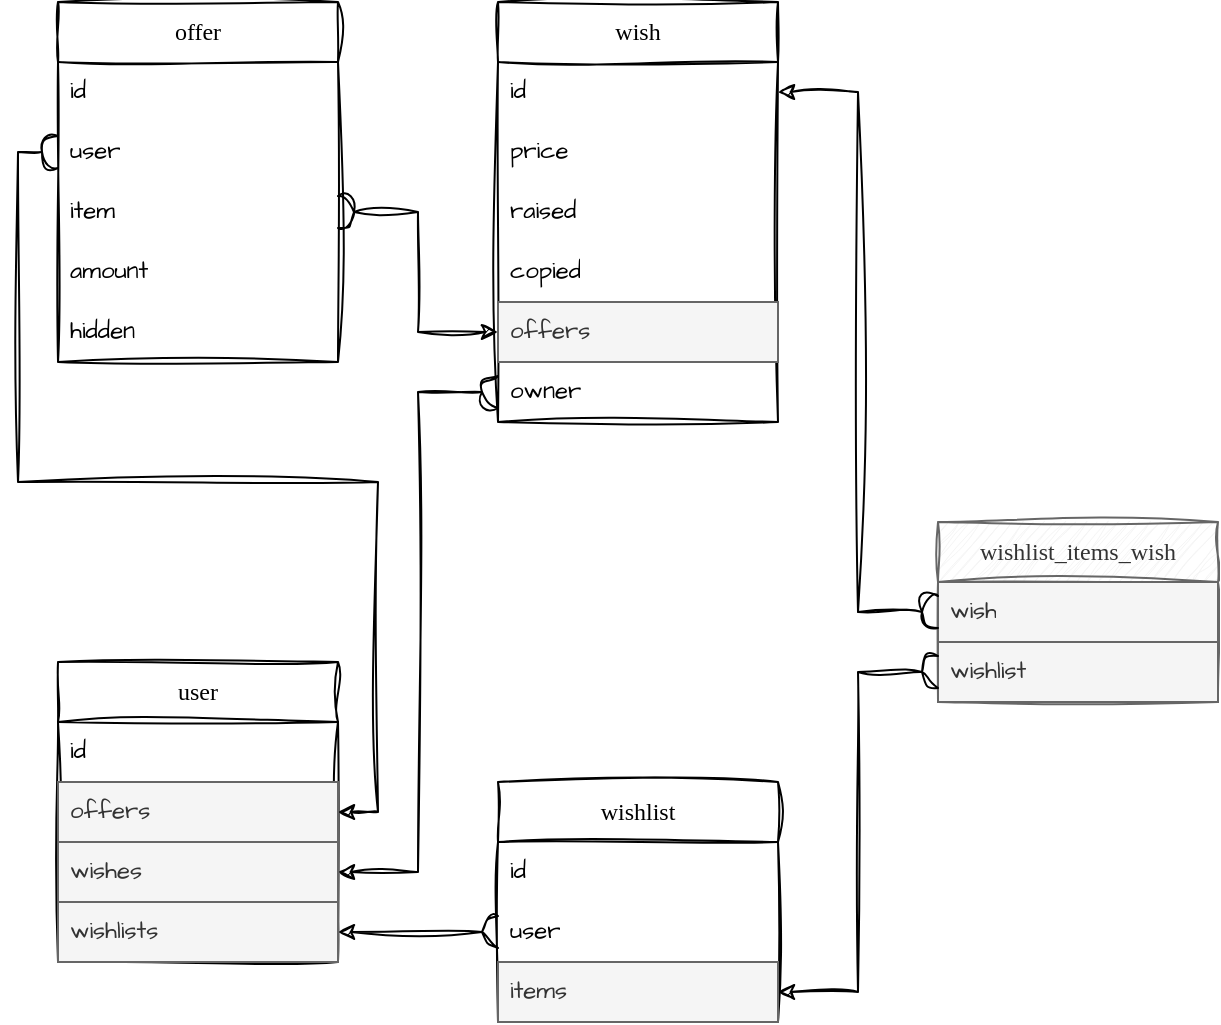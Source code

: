 <mxfile version="24.7.17">
  <diagram name="Страница — 1" id="ayYQM-aC3uwLNP0s42gB">
    <mxGraphModel dx="1183" dy="2292" grid="1" gridSize="10" guides="1" tooltips="1" connect="1" arrows="1" fold="1" page="1" pageScale="1" pageWidth="900" pageHeight="1600" math="0" shadow="0">
      <root>
        <mxCell id="0" />
        <mxCell id="1" parent="0" />
        <mxCell id="QgX2EYQacgY0-vr6M4TL-1" value="user" style="swimlane;fontStyle=0;childLayout=stackLayout;horizontal=1;startSize=30;horizontalStack=0;resizeParent=1;resizeParentMax=0;resizeLast=0;collapsible=1;marginBottom=0;whiteSpace=wrap;html=1;sketch=1;hachureGap=4;jiggle=2;curveFitting=1;fontFamily=Pangolin;fontSource=https%3A%2F%2Ffonts.googleapis.com%2Fcss%3Ffamily%3DPangolin;" vertex="1" parent="1">
          <mxGeometry x="200" y="190" width="140" height="150" as="geometry" />
        </mxCell>
        <mxCell id="QgX2EYQacgY0-vr6M4TL-2" value="id" style="text;strokeColor=none;fillColor=none;align=left;verticalAlign=middle;spacingLeft=4;spacingRight=4;overflow=hidden;points=[[0,0.5],[1,0.5]];portConstraint=eastwest;rotatable=0;whiteSpace=wrap;html=1;fontFamily=Architects Daughter;fontSource=https%3A%2F%2Ffonts.googleapis.com%2Fcss%3Ffamily%3DArchitects%2BDaughter;" vertex="1" parent="QgX2EYQacgY0-vr6M4TL-1">
          <mxGeometry y="30" width="140" height="30" as="geometry" />
        </mxCell>
        <mxCell id="QgX2EYQacgY0-vr6M4TL-38" value="offers" style="text;strokeColor=#666666;fillColor=#f5f5f5;align=left;verticalAlign=middle;spacingLeft=4;spacingRight=4;overflow=hidden;points=[[0,0.5],[1,0.5]];portConstraint=eastwest;rotatable=0;whiteSpace=wrap;html=1;fontFamily=Architects Daughter;fontSource=https%3A%2F%2Ffonts.googleapis.com%2Fcss%3Ffamily%3DArchitects%2BDaughter;fontColor=#333333;" vertex="1" parent="QgX2EYQacgY0-vr6M4TL-1">
          <mxGeometry y="60" width="140" height="30" as="geometry" />
        </mxCell>
        <mxCell id="QgX2EYQacgY0-vr6M4TL-37" value="wishes" style="text;strokeColor=#666666;fillColor=#f5f5f5;align=left;verticalAlign=middle;spacingLeft=4;spacingRight=4;overflow=hidden;points=[[0,0.5],[1,0.5]];portConstraint=eastwest;rotatable=0;whiteSpace=wrap;html=1;fontFamily=Architects Daughter;fontSource=https%3A%2F%2Ffonts.googleapis.com%2Fcss%3Ffamily%3DArchitects%2BDaughter;fontColor=#333333;" vertex="1" parent="QgX2EYQacgY0-vr6M4TL-1">
          <mxGeometry y="90" width="140" height="30" as="geometry" />
        </mxCell>
        <mxCell id="QgX2EYQacgY0-vr6M4TL-39" value="wishlists" style="text;strokeColor=#666666;fillColor=#f5f5f5;align=left;verticalAlign=middle;spacingLeft=4;spacingRight=4;overflow=hidden;points=[[0,0.5],[1,0.5]];portConstraint=eastwest;rotatable=0;whiteSpace=wrap;html=1;fontFamily=Architects Daughter;fontSource=https%3A%2F%2Ffonts.googleapis.com%2Fcss%3Ffamily%3DArchitects%2BDaughter;fontColor=#333333;" vertex="1" parent="QgX2EYQacgY0-vr6M4TL-1">
          <mxGeometry y="120" width="140" height="30" as="geometry" />
        </mxCell>
        <mxCell id="QgX2EYQacgY0-vr6M4TL-5" value="wish" style="swimlane;fontStyle=0;childLayout=stackLayout;horizontal=1;startSize=30;horizontalStack=0;resizeParent=1;resizeParentMax=0;resizeLast=0;collapsible=1;marginBottom=0;whiteSpace=wrap;html=1;sketch=1;hachureGap=4;jiggle=2;curveFitting=1;fontFamily=Pangolin;fontSource=https%3A%2F%2Ffonts.googleapis.com%2Fcss%3Ffamily%3DPangolin;" vertex="1" parent="1">
          <mxGeometry x="420" y="-140" width="140" height="210" as="geometry" />
        </mxCell>
        <mxCell id="QgX2EYQacgY0-vr6M4TL-6" value="id" style="text;strokeColor=none;fillColor=none;align=left;verticalAlign=middle;spacingLeft=4;spacingRight=4;overflow=hidden;points=[[0,0.5],[1,0.5]];portConstraint=eastwest;rotatable=0;whiteSpace=wrap;html=1;fontFamily=Architects Daughter;fontSource=https%3A%2F%2Ffonts.googleapis.com%2Fcss%3Ffamily%3DArchitects%2BDaughter;" vertex="1" parent="QgX2EYQacgY0-vr6M4TL-5">
          <mxGeometry y="30" width="140" height="30" as="geometry" />
        </mxCell>
        <mxCell id="QgX2EYQacgY0-vr6M4TL-7" value="price" style="text;strokeColor=none;fillColor=none;align=left;verticalAlign=middle;spacingLeft=4;spacingRight=4;overflow=hidden;points=[[0,0.5],[1,0.5]];portConstraint=eastwest;rotatable=0;whiteSpace=wrap;html=1;fontFamily=Architects Daughter;fontSource=https%3A%2F%2Ffonts.googleapis.com%2Fcss%3Ffamily%3DArchitects%2BDaughter;" vertex="1" parent="QgX2EYQacgY0-vr6M4TL-5">
          <mxGeometry y="60" width="140" height="30" as="geometry" />
        </mxCell>
        <mxCell id="QgX2EYQacgY0-vr6M4TL-8" value="raised" style="text;strokeColor=none;fillColor=none;align=left;verticalAlign=middle;spacingLeft=4;spacingRight=4;overflow=hidden;points=[[0,0.5],[1,0.5]];portConstraint=eastwest;rotatable=0;whiteSpace=wrap;html=1;fontFamily=Architects Daughter;fontSource=https%3A%2F%2Ffonts.googleapis.com%2Fcss%3Ffamily%3DArchitects%2BDaughter;" vertex="1" parent="QgX2EYQacgY0-vr6M4TL-5">
          <mxGeometry y="90" width="140" height="30" as="geometry" />
        </mxCell>
        <mxCell id="QgX2EYQacgY0-vr6M4TL-10" value="copied" style="text;strokeColor=none;fillColor=none;align=left;verticalAlign=middle;spacingLeft=4;spacingRight=4;overflow=hidden;points=[[0,0.5],[1,0.5]];portConstraint=eastwest;rotatable=0;whiteSpace=wrap;html=1;fontFamily=Architects Daughter;fontSource=https%3A%2F%2Ffonts.googleapis.com%2Fcss%3Ffamily%3DArchitects%2BDaughter;" vertex="1" parent="QgX2EYQacgY0-vr6M4TL-5">
          <mxGeometry y="120" width="140" height="30" as="geometry" />
        </mxCell>
        <mxCell id="QgX2EYQacgY0-vr6M4TL-40" value="offers" style="text;strokeColor=#666666;fillColor=#f5f5f5;align=left;verticalAlign=middle;spacingLeft=4;spacingRight=4;overflow=hidden;points=[[0,0.5],[1,0.5]];portConstraint=eastwest;rotatable=0;whiteSpace=wrap;html=1;fontFamily=Architects Daughter;fontSource=https%3A%2F%2Ffonts.googleapis.com%2Fcss%3Ffamily%3DArchitects%2BDaughter;fontColor=#333333;" vertex="1" parent="QgX2EYQacgY0-vr6M4TL-5">
          <mxGeometry y="150" width="140" height="30" as="geometry" />
        </mxCell>
        <mxCell id="QgX2EYQacgY0-vr6M4TL-9" value="owner" style="text;strokeColor=none;fillColor=none;align=left;verticalAlign=middle;spacingLeft=4;spacingRight=4;overflow=hidden;points=[[0,0.5],[1,0.5]];portConstraint=eastwest;rotatable=0;whiteSpace=wrap;html=1;fontFamily=Architects Daughter;fontSource=https%3A%2F%2Ffonts.googleapis.com%2Fcss%3Ffamily%3DArchitects%2BDaughter;" vertex="1" parent="QgX2EYQacgY0-vr6M4TL-5">
          <mxGeometry y="180" width="140" height="30" as="geometry" />
        </mxCell>
        <mxCell id="QgX2EYQacgY0-vr6M4TL-11" style="edgeStyle=orthogonalEdgeStyle;rounded=0;sketch=1;hachureGap=4;jiggle=2;curveFitting=1;orthogonalLoop=1;jettySize=auto;html=1;fontFamily=Architects Daughter;fontSource=https%3A%2F%2Ffonts.googleapis.com%2Fcss%3Ffamily%3DArchitects%2BDaughter;startArrow=halfCircle;startFill=0;" edge="1" parent="1" source="QgX2EYQacgY0-vr6M4TL-9" target="QgX2EYQacgY0-vr6M4TL-37">
          <mxGeometry relative="1" as="geometry" />
        </mxCell>
        <mxCell id="QgX2EYQacgY0-vr6M4TL-12" value="wishlist" style="swimlane;fontStyle=0;childLayout=stackLayout;horizontal=1;startSize=30;horizontalStack=0;resizeParent=1;resizeParentMax=0;resizeLast=0;collapsible=1;marginBottom=0;whiteSpace=wrap;html=1;sketch=1;hachureGap=4;jiggle=2;curveFitting=1;fontFamily=Pangolin;fontSource=https%3A%2F%2Ffonts.googleapis.com%2Fcss%3Ffamily%3DPangolin;" vertex="1" parent="1">
          <mxGeometry x="420" y="250" width="140" height="120" as="geometry" />
        </mxCell>
        <mxCell id="QgX2EYQacgY0-vr6M4TL-13" value="id" style="text;strokeColor=none;fillColor=none;align=left;verticalAlign=middle;spacingLeft=4;spacingRight=4;overflow=hidden;points=[[0,0.5],[1,0.5]];portConstraint=eastwest;rotatable=0;whiteSpace=wrap;html=1;fontFamily=Architects Daughter;fontSource=https%3A%2F%2Ffonts.googleapis.com%2Fcss%3Ffamily%3DArchitects%2BDaughter;" vertex="1" parent="QgX2EYQacgY0-vr6M4TL-12">
          <mxGeometry y="30" width="140" height="30" as="geometry" />
        </mxCell>
        <mxCell id="QgX2EYQacgY0-vr6M4TL-27" value="user" style="text;strokeColor=none;fillColor=none;align=left;verticalAlign=middle;spacingLeft=4;spacingRight=4;overflow=hidden;points=[[0,0.5],[1,0.5]];portConstraint=eastwest;rotatable=0;whiteSpace=wrap;html=1;fontFamily=Architects Daughter;fontSource=https%3A%2F%2Ffonts.googleapis.com%2Fcss%3Ffamily%3DArchitects%2BDaughter;" vertex="1" parent="QgX2EYQacgY0-vr6M4TL-12">
          <mxGeometry y="60" width="140" height="30" as="geometry" />
        </mxCell>
        <mxCell id="QgX2EYQacgY0-vr6M4TL-41" value="items" style="text;strokeColor=#666666;fillColor=#f5f5f5;align=left;verticalAlign=middle;spacingLeft=4;spacingRight=4;overflow=hidden;points=[[0,0.5],[1,0.5]];portConstraint=eastwest;rotatable=0;whiteSpace=wrap;html=1;fontFamily=Architects Daughter;fontSource=https%3A%2F%2Ffonts.googleapis.com%2Fcss%3Ffamily%3DArchitects%2BDaughter;fontColor=#333333;" vertex="1" parent="QgX2EYQacgY0-vr6M4TL-12">
          <mxGeometry y="90" width="140" height="30" as="geometry" />
        </mxCell>
        <mxCell id="QgX2EYQacgY0-vr6M4TL-18" value="offer" style="swimlane;fontStyle=0;childLayout=stackLayout;horizontal=1;startSize=30;horizontalStack=0;resizeParent=1;resizeParentMax=0;resizeLast=0;collapsible=1;marginBottom=0;whiteSpace=wrap;html=1;sketch=1;hachureGap=4;jiggle=2;curveFitting=1;fontFamily=Pangolin;fontSource=https%3A%2F%2Ffonts.googleapis.com%2Fcss%3Ffamily%3DPangolin;" vertex="1" parent="1">
          <mxGeometry x="200" y="-140" width="140" height="180" as="geometry" />
        </mxCell>
        <mxCell id="QgX2EYQacgY0-vr6M4TL-19" value="id" style="text;strokeColor=none;fillColor=none;align=left;verticalAlign=middle;spacingLeft=4;spacingRight=4;overflow=hidden;points=[[0,0.5],[1,0.5]];portConstraint=eastwest;rotatable=0;whiteSpace=wrap;html=1;fontFamily=Architects Daughter;fontSource=https%3A%2F%2Ffonts.googleapis.com%2Fcss%3Ffamily%3DArchitects%2BDaughter;" vertex="1" parent="QgX2EYQacgY0-vr6M4TL-18">
          <mxGeometry y="30" width="140" height="30" as="geometry" />
        </mxCell>
        <mxCell id="QgX2EYQacgY0-vr6M4TL-20" value="user" style="text;strokeColor=none;fillColor=none;align=left;verticalAlign=middle;spacingLeft=4;spacingRight=4;overflow=hidden;points=[[0,0.5],[1,0.5]];portConstraint=eastwest;rotatable=0;whiteSpace=wrap;html=1;fontFamily=Architects Daughter;fontSource=https%3A%2F%2Ffonts.googleapis.com%2Fcss%3Ffamily%3DArchitects%2BDaughter;" vertex="1" parent="QgX2EYQacgY0-vr6M4TL-18">
          <mxGeometry y="60" width="140" height="30" as="geometry" />
        </mxCell>
        <mxCell id="QgX2EYQacgY0-vr6M4TL-21" value="item" style="text;strokeColor=none;fillColor=none;align=left;verticalAlign=middle;spacingLeft=4;spacingRight=4;overflow=hidden;points=[[0,0.5],[1,0.5]];portConstraint=eastwest;rotatable=0;whiteSpace=wrap;html=1;fontFamily=Architects Daughter;fontSource=https%3A%2F%2Ffonts.googleapis.com%2Fcss%3Ffamily%3DArchitects%2BDaughter;" vertex="1" parent="QgX2EYQacgY0-vr6M4TL-18">
          <mxGeometry y="90" width="140" height="30" as="geometry" />
        </mxCell>
        <mxCell id="QgX2EYQacgY0-vr6M4TL-22" value="amount" style="text;strokeColor=none;fillColor=none;align=left;verticalAlign=middle;spacingLeft=4;spacingRight=4;overflow=hidden;points=[[0,0.5],[1,0.5]];portConstraint=eastwest;rotatable=0;whiteSpace=wrap;html=1;fontFamily=Architects Daughter;fontSource=https%3A%2F%2Ffonts.googleapis.com%2Fcss%3Ffamily%3DArchitects%2BDaughter;" vertex="1" parent="QgX2EYQacgY0-vr6M4TL-18">
          <mxGeometry y="120" width="140" height="30" as="geometry" />
        </mxCell>
        <mxCell id="QgX2EYQacgY0-vr6M4TL-23" value="hidden" style="text;strokeColor=none;fillColor=none;align=left;verticalAlign=middle;spacingLeft=4;spacingRight=4;overflow=hidden;points=[[0,0.5],[1,0.5]];portConstraint=eastwest;rotatable=0;whiteSpace=wrap;html=1;fontFamily=Architects Daughter;fontSource=https%3A%2F%2Ffonts.googleapis.com%2Fcss%3Ffamily%3DArchitects%2BDaughter;" vertex="1" parent="QgX2EYQacgY0-vr6M4TL-18">
          <mxGeometry y="150" width="140" height="30" as="geometry" />
        </mxCell>
        <mxCell id="QgX2EYQacgY0-vr6M4TL-24" style="edgeStyle=orthogonalEdgeStyle;rounded=0;sketch=1;hachureGap=4;jiggle=2;curveFitting=1;orthogonalLoop=1;jettySize=auto;html=1;fontFamily=Architects Daughter;fontSource=https%3A%2F%2Ffonts.googleapis.com%2Fcss%3Ffamily%3DArchitects%2BDaughter;startArrow=halfCircle;startFill=0;" edge="1" parent="1" source="QgX2EYQacgY0-vr6M4TL-20" target="QgX2EYQacgY0-vr6M4TL-38">
          <mxGeometry relative="1" as="geometry">
            <mxPoint x="370" y="185" as="sourcePoint" />
            <mxPoint x="260" y="230" as="targetPoint" />
          </mxGeometry>
        </mxCell>
        <mxCell id="QgX2EYQacgY0-vr6M4TL-26" style="edgeStyle=orthogonalEdgeStyle;rounded=0;sketch=1;hachureGap=4;jiggle=2;curveFitting=1;orthogonalLoop=1;jettySize=auto;html=1;fontFamily=Architects Daughter;fontSource=https%3A%2F%2Ffonts.googleapis.com%2Fcss%3Ffamily%3DArchitects%2BDaughter;startArrow=halfCircle;startFill=0;" edge="1" parent="1" source="QgX2EYQacgY0-vr6M4TL-21" target="QgX2EYQacgY0-vr6M4TL-40">
          <mxGeometry relative="1" as="geometry">
            <mxPoint x="270" y="345" as="sourcePoint" />
            <mxPoint x="200" y="175" as="targetPoint" />
          </mxGeometry>
        </mxCell>
        <mxCell id="QgX2EYQacgY0-vr6M4TL-28" style="edgeStyle=orthogonalEdgeStyle;rounded=0;sketch=1;hachureGap=4;jiggle=2;curveFitting=1;orthogonalLoop=1;jettySize=auto;html=1;fontFamily=Architects Daughter;fontSource=https%3A%2F%2Ffonts.googleapis.com%2Fcss%3Ffamily%3DArchitects%2BDaughter;startArrow=halfCircle;startFill=0;" edge="1" parent="1" source="QgX2EYQacgY0-vr6M4TL-27" target="QgX2EYQacgY0-vr6M4TL-39">
          <mxGeometry relative="1" as="geometry">
            <mxPoint x="430" y="115" as="sourcePoint" />
            <mxPoint x="200" y="175" as="targetPoint" />
          </mxGeometry>
        </mxCell>
        <mxCell id="QgX2EYQacgY0-vr6M4TL-29" value="wishlist_items_wish" style="swimlane;fontStyle=0;childLayout=stackLayout;horizontal=1;startSize=30;horizontalStack=0;resizeParent=1;resizeParentMax=0;resizeLast=0;collapsible=1;marginBottom=0;whiteSpace=wrap;html=1;sketch=1;hachureGap=4;jiggle=2;curveFitting=1;fontFamily=Pangolin;fontSource=https%3A%2F%2Ffonts.googleapis.com%2Fcss%3Ffamily%3DPangolin;fillColor=#f5f5f5;fontColor=#333333;strokeColor=#666666;" vertex="1" parent="1">
          <mxGeometry x="640" y="120" width="140" height="90" as="geometry" />
        </mxCell>
        <mxCell id="QgX2EYQacgY0-vr6M4TL-31" value="wish" style="text;align=left;verticalAlign=middle;spacingLeft=4;spacingRight=4;overflow=hidden;points=[[0,0.5],[1,0.5]];portConstraint=eastwest;rotatable=0;whiteSpace=wrap;html=1;fontFamily=Architects Daughter;fontSource=https%3A%2F%2Ffonts.googleapis.com%2Fcss%3Ffamily%3DArchitects%2BDaughter;fillColor=#f5f5f5;fontColor=#333333;strokeColor=#666666;" vertex="1" parent="QgX2EYQacgY0-vr6M4TL-29">
          <mxGeometry y="30" width="140" height="30" as="geometry" />
        </mxCell>
        <mxCell id="QgX2EYQacgY0-vr6M4TL-30" value="wishlist" style="text;align=left;verticalAlign=middle;spacingLeft=4;spacingRight=4;overflow=hidden;points=[[0,0.5],[1,0.5]];portConstraint=eastwest;rotatable=0;whiteSpace=wrap;html=1;fontFamily=Architects Daughter;fontSource=https%3A%2F%2Ffonts.googleapis.com%2Fcss%3Ffamily%3DArchitects%2BDaughter;fillColor=#f5f5f5;fontColor=#333333;strokeColor=#666666;" vertex="1" parent="QgX2EYQacgY0-vr6M4TL-29">
          <mxGeometry y="60" width="140" height="30" as="geometry" />
        </mxCell>
        <mxCell id="QgX2EYQacgY0-vr6M4TL-35" style="edgeStyle=orthogonalEdgeStyle;rounded=0;sketch=1;hachureGap=4;jiggle=2;curveFitting=1;orthogonalLoop=1;jettySize=auto;html=1;fontFamily=Architects Daughter;fontSource=https%3A%2F%2Ffonts.googleapis.com%2Fcss%3Ffamily%3DArchitects%2BDaughter;startArrow=halfCircle;startFill=0;" edge="1" parent="1" source="QgX2EYQacgY0-vr6M4TL-30" target="QgX2EYQacgY0-vr6M4TL-41">
          <mxGeometry relative="1" as="geometry">
            <mxPoint x="430" y="325" as="sourcePoint" />
            <mxPoint x="200" y="175" as="targetPoint" />
          </mxGeometry>
        </mxCell>
        <mxCell id="QgX2EYQacgY0-vr6M4TL-36" style="edgeStyle=orthogonalEdgeStyle;rounded=0;sketch=1;hachureGap=4;jiggle=2;curveFitting=1;orthogonalLoop=1;jettySize=auto;html=1;fontFamily=Architects Daughter;fontSource=https%3A%2F%2Ffonts.googleapis.com%2Fcss%3Ffamily%3DArchitects%2BDaughter;startArrow=halfCircle;startFill=0;" edge="1" parent="1" source="QgX2EYQacgY0-vr6M4TL-31" target="QgX2EYQacgY0-vr6M4TL-6">
          <mxGeometry relative="1" as="geometry">
            <mxPoint x="660" y="25" as="sourcePoint" />
            <mxPoint x="560" y="85" as="targetPoint" />
          </mxGeometry>
        </mxCell>
      </root>
    </mxGraphModel>
  </diagram>
</mxfile>

